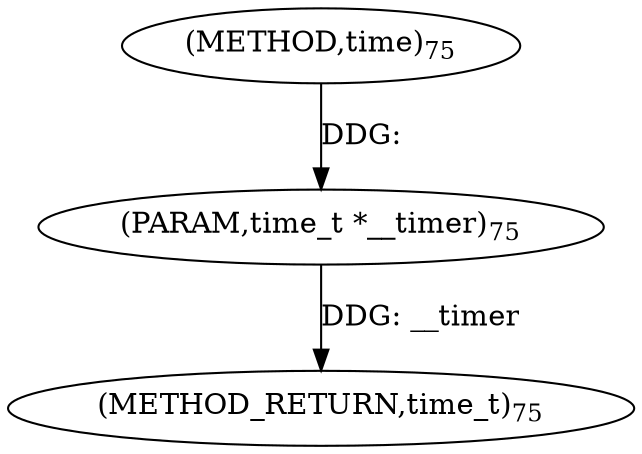 digraph "time" {  
"7888" [label = <(METHOD,time)<SUB>75</SUB>> ]
"7890" [label = <(METHOD_RETURN,time_t)<SUB>75</SUB>> ]
"7889" [label = <(PARAM,time_t *__timer)<SUB>75</SUB>> ]
  "7889" -> "7890"  [ label = "DDG: __timer"] 
  "7888" -> "7889"  [ label = "DDG: "] 
}
